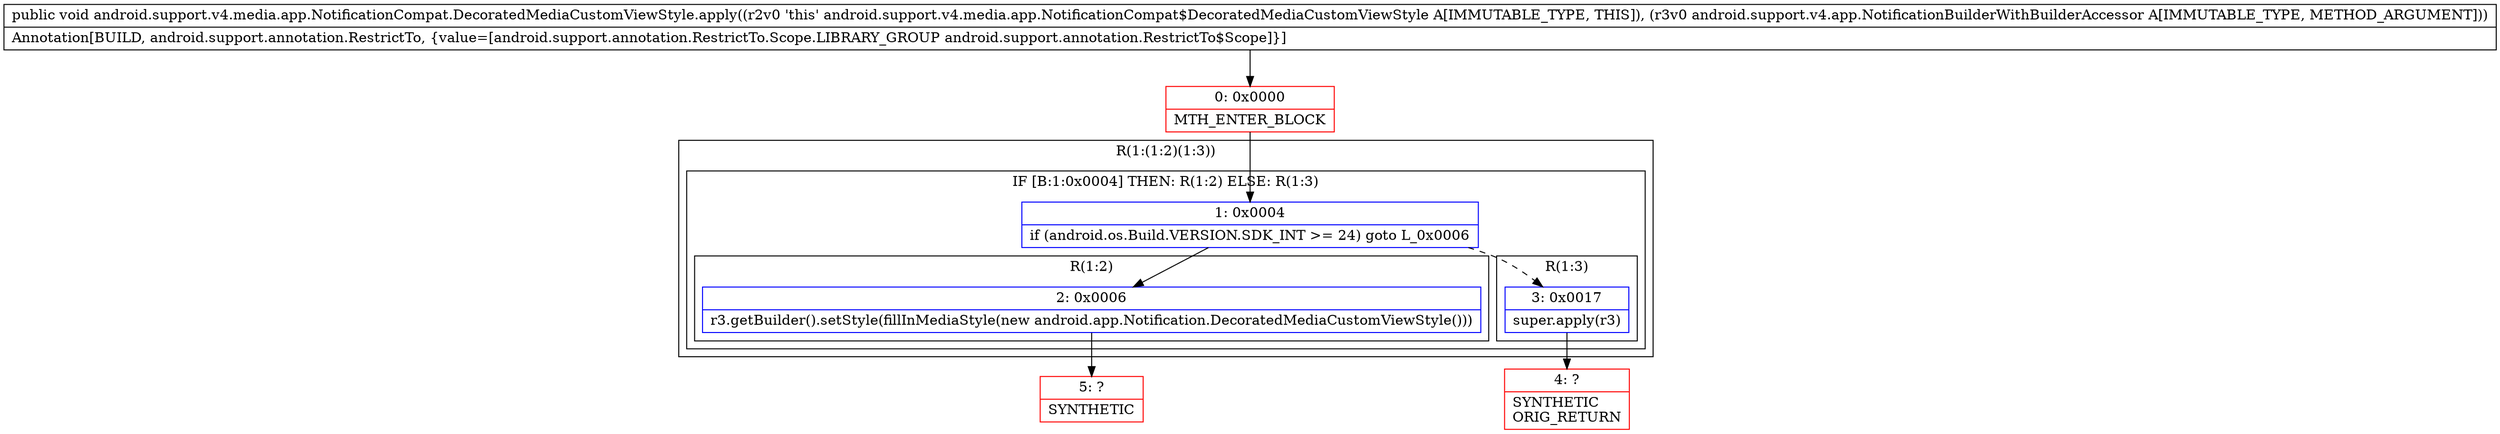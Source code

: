 digraph "CFG forandroid.support.v4.media.app.NotificationCompat.DecoratedMediaCustomViewStyle.apply(Landroid\/support\/v4\/app\/NotificationBuilderWithBuilderAccessor;)V" {
subgraph cluster_Region_90579402 {
label = "R(1:(1:2)(1:3))";
node [shape=record,color=blue];
subgraph cluster_IfRegion_363198589 {
label = "IF [B:1:0x0004] THEN: R(1:2) ELSE: R(1:3)";
node [shape=record,color=blue];
Node_1 [shape=record,label="{1\:\ 0x0004|if (android.os.Build.VERSION.SDK_INT \>= 24) goto L_0x0006\l}"];
subgraph cluster_Region_1532230374 {
label = "R(1:2)";
node [shape=record,color=blue];
Node_2 [shape=record,label="{2\:\ 0x0006|r3.getBuilder().setStyle(fillInMediaStyle(new android.app.Notification.DecoratedMediaCustomViewStyle()))\l}"];
}
subgraph cluster_Region_298688987 {
label = "R(1:3)";
node [shape=record,color=blue];
Node_3 [shape=record,label="{3\:\ 0x0017|super.apply(r3)\l}"];
}
}
}
Node_0 [shape=record,color=red,label="{0\:\ 0x0000|MTH_ENTER_BLOCK\l}"];
Node_4 [shape=record,color=red,label="{4\:\ ?|SYNTHETIC\lORIG_RETURN\l}"];
Node_5 [shape=record,color=red,label="{5\:\ ?|SYNTHETIC\l}"];
MethodNode[shape=record,label="{public void android.support.v4.media.app.NotificationCompat.DecoratedMediaCustomViewStyle.apply((r2v0 'this' android.support.v4.media.app.NotificationCompat$DecoratedMediaCustomViewStyle A[IMMUTABLE_TYPE, THIS]), (r3v0 android.support.v4.app.NotificationBuilderWithBuilderAccessor A[IMMUTABLE_TYPE, METHOD_ARGUMENT]))  | Annotation[BUILD, android.support.annotation.RestrictTo, \{value=[android.support.annotation.RestrictTo.Scope.LIBRARY_GROUP android.support.annotation.RestrictTo$Scope]\}]\l}"];
MethodNode -> Node_0;
Node_1 -> Node_2;
Node_1 -> Node_3[style=dashed];
Node_2 -> Node_5;
Node_3 -> Node_4;
Node_0 -> Node_1;
}

